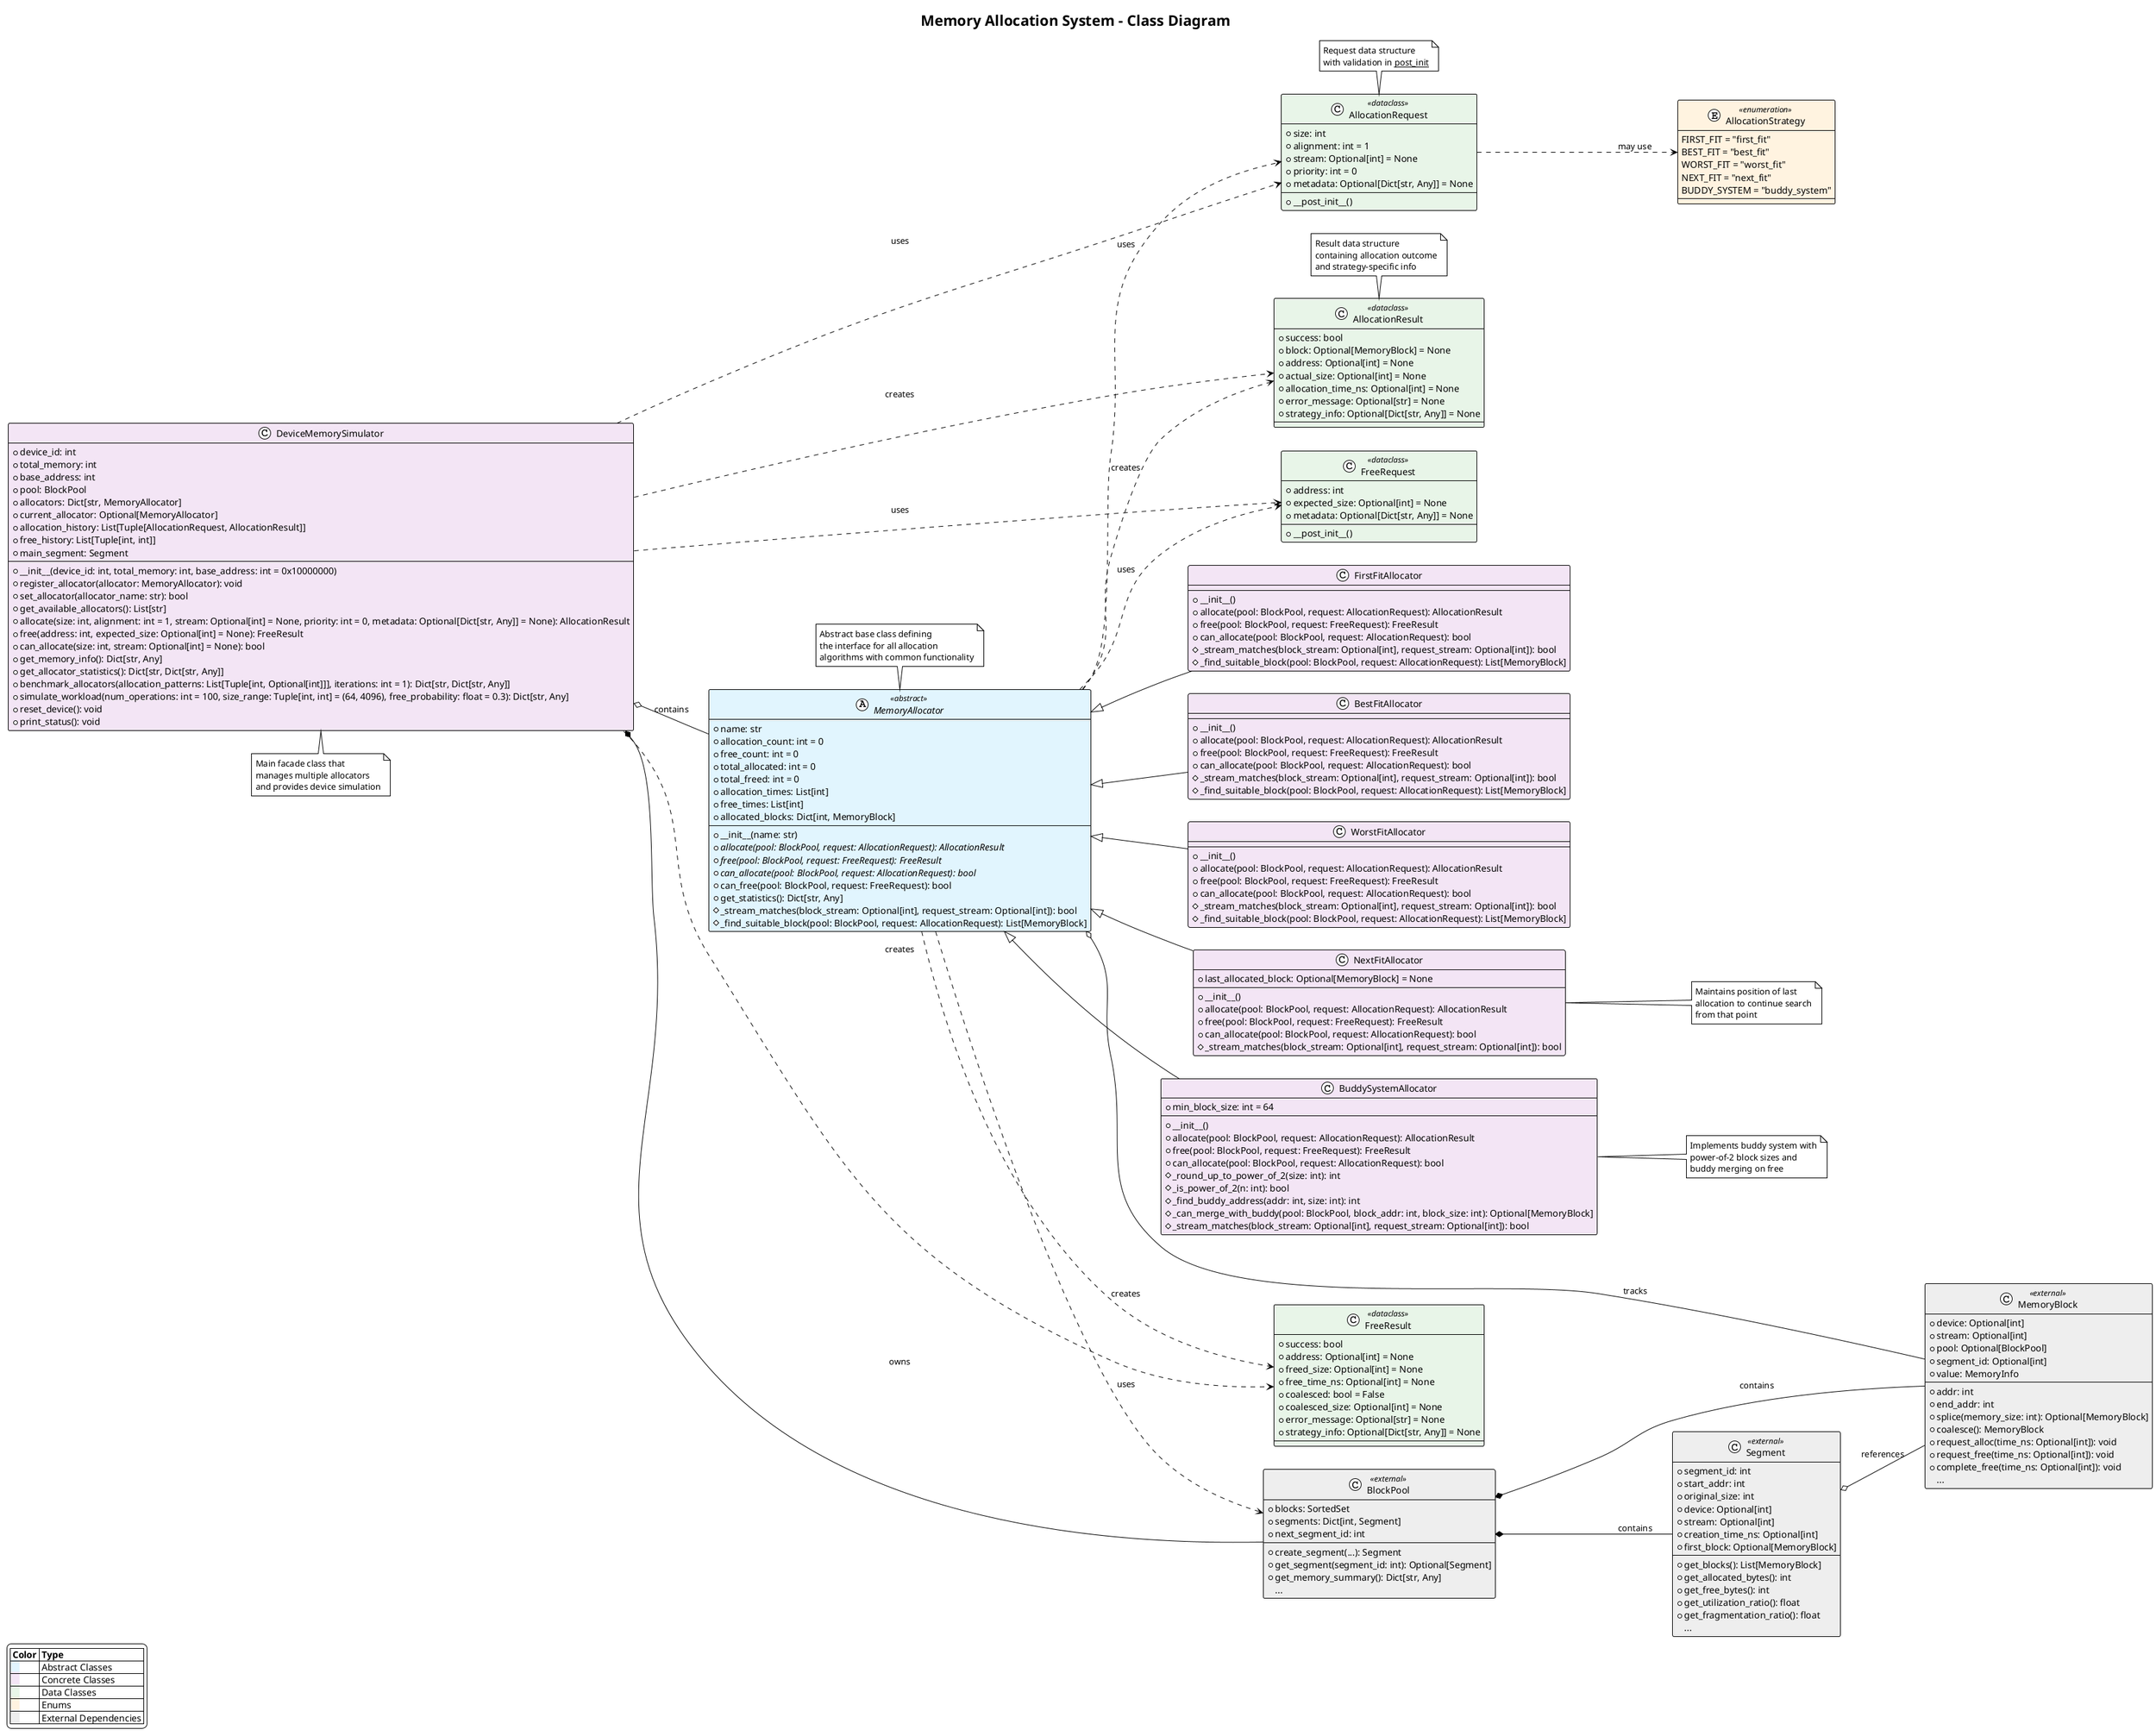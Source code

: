 @startuml Memory_Allocator_Class_Diagram
left to right direction

!theme plain
!define ABSTRACT_CLASS_COLOR #E1F5FE
!define CONCRETE_CLASS_COLOR #F3E5F5
!define DATA_CLASS_COLOR #E8F5E8
!define ENUM_COLOR #FFF3E0

' Title
title Memory Allocation System - Class Diagram

' Enums
enum AllocationStrategy <<enumeration>> #FFF3E0 {
    FIRST_FIT = "first_fit"
    BEST_FIT = "best_fit"
    WORST_FIT = "worst_fit"
    NEXT_FIT = "next_fit"
    BUDDY_SYSTEM = "buddy_system"
}

' Data Classes
class AllocationRequest <<dataclass>> #E8F5E8 {
    +size: int
    +alignment: int = 1
    +stream: Optional[int] = None
    +priority: int = 0
    +metadata: Optional[Dict[str, Any]] = None
    --
    +__post_init__()
}

class FreeRequest <<dataclass>> #E8F5E8 {
    +address: int
    +expected_size: Optional[int] = None
    +metadata: Optional[Dict[str, Any]] = None
    --
    +__post_init__()
}

class AllocationResult <<dataclass>> #E8F5E8 {
    +success: bool
    +block: Optional[MemoryBlock] = None
    +address: Optional[int] = None
    +actual_size: Optional[int] = None
    +allocation_time_ns: Optional[int] = None
    +error_message: Optional[str] = None
    +strategy_info: Optional[Dict[str, Any]] = None
}

class FreeResult <<dataclass>> #E8F5E8 {
    +success: bool
    +address: Optional[int] = None
    +freed_size: Optional[int] = None
    +free_time_ns: Optional[int] = None
    +coalesced: bool = False
    +coalesced_size: Optional[int] = None
    +error_message: Optional[str] = None
    +strategy_info: Optional[Dict[str, Any]] = None
}

' Abstract Base Class
abstract class MemoryAllocator <<abstract>> #E1F5FE {
    +name: str
    +allocation_count: int = 0
    +free_count: int = 0
    +total_allocated: int = 0
    +total_freed: int = 0
    +allocation_times: List[int]
    +free_times: List[int]
    +allocated_blocks: Dict[int, MemoryBlock]
    --
    +__init__(name: str)
    {abstract} +allocate(pool: BlockPool, request: AllocationRequest): AllocationResult
    {abstract} +free(pool: BlockPool, request: FreeRequest): FreeResult
    {abstract} +can_allocate(pool: BlockPool, request: AllocationRequest): bool
    +can_free(pool: BlockPool, request: FreeRequest): bool
    +get_statistics(): Dict[str, Any]
    #_stream_matches(block_stream: Optional[int], request_stream: Optional[int]): bool
    #_find_suitable_block(pool: BlockPool, request: AllocationRequest): List[MemoryBlock]
}

' Concrete Allocator Classes
class FirstFitAllocator #F3E5F5 {
    --
    +__init__()
    +allocate(pool: BlockPool, request: AllocationRequest): AllocationResult
    +free(pool: BlockPool, request: FreeRequest): FreeResult
    +can_allocate(pool: BlockPool, request: AllocationRequest): bool
    #_stream_matches(block_stream: Optional[int], request_stream: Optional[int]): bool
    #_find_suitable_block(pool: BlockPool, request: AllocationRequest): List[MemoryBlock]
}

class BestFitAllocator #F3E5F5 {
    --
    +__init__()
    +allocate(pool: BlockPool, request: AllocationRequest): AllocationResult
    +free(pool: BlockPool, request: FreeRequest): FreeResult
    +can_allocate(pool: BlockPool, request: AllocationRequest): bool
    #_stream_matches(block_stream: Optional[int], request_stream: Optional[int]): bool
    #_find_suitable_block(pool: BlockPool, request: AllocationRequest): List[MemoryBlock]
}

class WorstFitAllocator #F3E5F5 {
    --
    +__init__()
    +allocate(pool: BlockPool, request: AllocationRequest): AllocationResult
    +free(pool: BlockPool, request: FreeRequest): FreeResult
    +can_allocate(pool: BlockPool, request: AllocationRequest): bool
    #_stream_matches(block_stream: Optional[int], request_stream: Optional[int]): bool
    #_find_suitable_block(pool: BlockPool, request: AllocationRequest): List[MemoryBlock]
}

class NextFitAllocator #F3E5F5 {
    +last_allocated_block: Optional[MemoryBlock] = None
    --
    +__init__()
    +allocate(pool: BlockPool, request: AllocationRequest): AllocationResult
    +free(pool: BlockPool, request: FreeRequest): FreeResult
    +can_allocate(pool: BlockPool, request: AllocationRequest): bool
    #_stream_matches(block_stream: Optional[int], request_stream: Optional[int]): bool
}

class BuddySystemAllocator #F3E5F5 {
    +min_block_size: int = 64
    --
    +__init__()
    +allocate(pool: BlockPool, request: AllocationRequest): AllocationResult
    +free(pool: BlockPool, request: FreeRequest): FreeResult
    +can_allocate(pool: BlockPool, request: AllocationRequest): bool
    #_round_up_to_power_of_2(size: int): int
    #_is_power_of_2(n: int): bool
    #_find_buddy_address(addr: int, size: int): int
    #_can_merge_with_buddy(pool: BlockPool, block_addr: int, block_size: int): Optional[MemoryBlock]
    #_stream_matches(block_stream: Optional[int], request_stream: Optional[int]): bool
}

' Device Simulator Class
class DeviceMemorySimulator #F3E5F5 {
    +device_id: int
    +total_memory: int
    +base_address: int
    +pool: BlockPool
    +allocators: Dict[str, MemoryAllocator]
    +current_allocator: Optional[MemoryAllocator]
    +allocation_history: List[Tuple[AllocationRequest, AllocationResult]]
    +free_history: List[Tuple[int, int]]
    +main_segment: Segment
    --
    +__init__(device_id: int, total_memory: int, base_address: int = 0x10000000)
    +register_allocator(allocator: MemoryAllocator): void
    +set_allocator(allocator_name: str): bool
    +get_available_allocators(): List[str]
    +allocate(size: int, alignment: int = 1, stream: Optional[int] = None, priority: int = 0, metadata: Optional[Dict[str, Any]] = None): AllocationResult
    +free(address: int, expected_size: Optional[int] = None): FreeResult
    +can_allocate(size: int, stream: Optional[int] = None): bool
    +get_memory_info(): Dict[str, Any]
    +get_allocator_statistics(): Dict[str, Dict[str, Any]]
    +benchmark_allocators(allocation_patterns: List[Tuple[int, Optional[int]]], iterations: int = 1): Dict[str, Dict[str, Any]]
    +simulate_workload(num_operations: int = 100, size_range: Tuple[int, int] = (64, 4096), free_probability: float = 0.3): Dict[str, Any]
    +reset_device(): void
    +print_status(): void
}

' External Dependencies (from blocks.py)
class BlockPool <<external>> #EEEEEE {
    +blocks: SortedSet
    +segments: Dict[int, Segment]
    +next_segment_id: int
    --
    +create_segment(...): Segment
    +get_segment(segment_id: int): Optional[Segment]
    +get_memory_summary(): Dict[str, Any]
    ...
}

class MemoryBlock <<external>> #EEEEEE {
    +device: Optional[int]
    +stream: Optional[int]
    +pool: Optional[BlockPool]
    +segment_id: Optional[int]
    +value: MemoryInfo
    --
    +addr: int
    +end_addr: int
    +splice(memory_size: int): Optional[MemoryBlock]
    +coalesce(): MemoryBlock
    +request_alloc(time_ns: Optional[int]): void
    +request_free(time_ns: Optional[int]): void
    +complete_free(time_ns: Optional[int]): void
    ...
}

class Segment <<external>> #EEEEEE {
    +segment_id: int
    +start_addr: int
    +original_size: int
    +device: Optional[int]
    +stream: Optional[int]
    +creation_time_ns: Optional[int]
    +first_block: Optional[MemoryBlock]
    --
    +get_blocks(): List[MemoryBlock]
    +get_allocated_bytes(): int
    +get_free_bytes(): int
    +get_utilization_ratio(): float
    +get_fragmentation_ratio(): float
    ...
}

' Relationships
MemoryAllocator <|-- FirstFitAllocator
MemoryAllocator <|-- BestFitAllocator
MemoryAllocator <|-- WorstFitAllocator
MemoryAllocator <|-- NextFitAllocator
MemoryAllocator <|-- BuddySystemAllocator

DeviceMemorySimulator o-- MemoryAllocator : contains
DeviceMemorySimulator *-- BlockPool : owns
DeviceMemorySimulator ..> AllocationRequest : uses
DeviceMemorySimulator ..> FreeRequest : uses
DeviceMemorySimulator ..> AllocationResult : creates
DeviceMemorySimulator ..> FreeResult : creates

MemoryAllocator ..> AllocationRequest : uses
MemoryAllocator ..> FreeRequest : uses
MemoryAllocator ..> AllocationResult : creates
MemoryAllocator ..> FreeResult : creates
MemoryAllocator ..> BlockPool : uses
MemoryAllocator o-- MemoryBlock : tracks

BlockPool *-- MemoryBlock : contains
BlockPool *-- Segment : contains
Segment o-- MemoryBlock : references

AllocationRequest ..> AllocationStrategy : may use

' Notes
note top of MemoryAllocator : Abstract base class defining\nthe interface for all allocation\nalgorithms with common functionality

note right of NextFitAllocator : Maintains position of last\nallocation to continue search\nfrom that point

note right of BuddySystemAllocator : Implements buddy system with\npower-of-2 block sizes and\nbuddy merging on free

note bottom of DeviceMemorySimulator : Main facade class that\nmanages multiple allocators\nand provides device simulation

note top of AllocationRequest : Request data structure\nwith validation in __post_init__

note top of AllocationResult : Result data structure\ncontaining allocation outcome\nand strategy-specific info

' Legend
legend bottom left
|= Color |= Type |
|<back:#E1F5FE>    </back>| Abstract Classes |
|<back:#F3E5F5>    </back>| Concrete Classes |
|<back:#E8F5E8>    </back>| Data Classes |
|<back:#FFF3E0>    </back>| Enums |
|<back:#EEEEEE>    </back>| External Dependencies |
endlegend

@enduml
